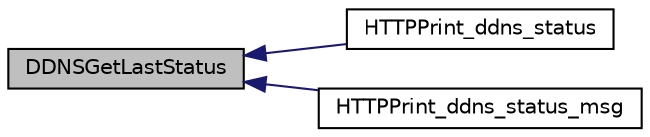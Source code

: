 digraph "DDNSGetLastStatus"
{
  edge [fontname="Helvetica",fontsize="10",labelfontname="Helvetica",labelfontsize="10"];
  node [fontname="Helvetica",fontsize="10",shape=record];
  rankdir="LR";
  Node1 [label="DDNSGetLastStatus",height=0.2,width=0.4,color="black", fillcolor="grey75", style="filled", fontcolor="black"];
  Node1 -> Node2 [dir="back",color="midnightblue",fontsize="10",style="solid",fontname="Helvetica"];
  Node2 [label="HTTPPrint_ddns_status",height=0.2,width=0.4,color="black", fillcolor="white", style="filled",URL="$_custom_h_t_t_p_app_8c.html#a6910a93b964a73140cf7f6aa1f7e0f8d"];
  Node1 -> Node3 [dir="back",color="midnightblue",fontsize="10",style="solid",fontname="Helvetica"];
  Node3 [label="HTTPPrint_ddns_status_msg",height=0.2,width=0.4,color="black", fillcolor="white", style="filled",URL="$_custom_h_t_t_p_app_8c.html#aa681fcd459f156ff88dcff71c4d3852d"];
}
